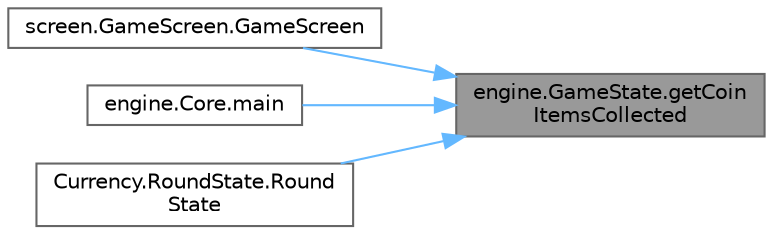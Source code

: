 digraph "engine.GameState.getCoinItemsCollected"
{
 // LATEX_PDF_SIZE
  bgcolor="transparent";
  edge [fontname=Helvetica,fontsize=10,labelfontname=Helvetica,labelfontsize=10];
  node [fontname=Helvetica,fontsize=10,shape=box,height=0.2,width=0.4];
  rankdir="RL";
  Node1 [id="Node000001",label="engine.GameState.getCoin\lItemsCollected",height=0.2,width=0.4,color="gray40", fillcolor="grey60", style="filled", fontcolor="black",tooltip=" "];
  Node1 -> Node2 [id="edge1_Node000001_Node000002",dir="back",color="steelblue1",style="solid",tooltip=" "];
  Node2 [id="Node000002",label="screen.GameScreen.GameScreen",height=0.2,width=0.4,color="grey40", fillcolor="white", style="filled",URL="$classscreen_1_1_game_screen.html#a4383bf295c6d0ba338f6278c7e2a2fd5",tooltip="Constructor, establishes the properties of the screen."];
  Node1 -> Node3 [id="edge2_Node000001_Node000003",dir="back",color="steelblue1",style="solid",tooltip=" "];
  Node3 [id="Node000003",label="engine.Core.main",height=0.2,width=0.4,color="grey40", fillcolor="white", style="filled",URL="$classengine_1_1_core.html#a57772a5de30ed8af04183baad8f1281e",tooltip="Test implementation."];
  Node1 -> Node4 [id="edge3_Node000001_Node000004",dir="back",color="steelblue1",style="solid",tooltip=" "];
  Node4 [id="Node000004",label="Currency.RoundState.Round\lState",height=0.2,width=0.4,color="grey40", fillcolor="white", style="filled",URL="$class_currency_1_1_round_state.html#a56b85ae03c3844d9d9c67607c25c8b19",tooltip=" "];
}
